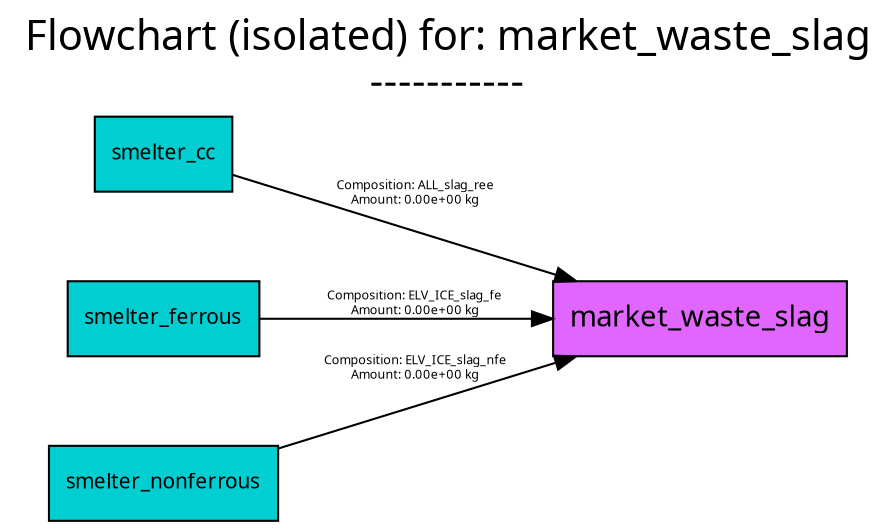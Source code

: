 digraph {
	graph [bb="0,0,383,246",
		font=Cabin,
		fontname=Cabin,
		fontsize=20,
		label="Flowchart (isolated) for: market_waste_slag
-----------",
		labeljust=c,
		labelloc=tc,
		lheight=0.61,
		lp="191.5,220",
		lwidth=5.10,
		nodesep=0.6,
		rankdir=LR,
		ranksep=0.6
	];
	node [label="\N"];
	market_waste_slag	[fillcolor=mediumorchid1,
		fontname=Cabin,
		fontsize=14,
		height=0.5,
		pos="304.5,97",
		shape=box,
		style=filled,
		width=1.8194];
	smelter_cc	[fillcolor=darkturquoise,
		fontname=Cabin,
		fontsize=10,
		height=0.5,
		pos="63,176",
		shape=box,
		style=filled,
		width=0.88889];
	smelter_cc -> market_waste_slag	[color=black,
		fontname=Cabin,
		fontsize=6,
		label="Composition: ALL_slag_ree
Amount: 0.00e+00 kg",
		lp="176,157",
		pos="e,248.82,115.04 95.31,165.67 131.65,153.68 192.55,133.6 239.12,118.24"];
	smelter_ferrous	[fillcolor=darkturquoise,
		fontname=Cabin,
		fontsize=10,
		height=0.5,
		pos="63,97",
		shape=box,
		style=filled,
		width=1.1667];
	smelter_ferrous -> market_waste_slag	[color=black,
		fontname=Cabin,
		fontsize=6,
		label="Composition: ELV_ICE_slag_fe
Amount: 0.00e+00 kg",
		lp="176,104",
		pos="e,239,97 105.17,97 139.08,97 188.03,97 228.82,97"];
	smelter_nonferrous	[fillcolor=darkturquoise,
		fontname=Cabin,
		fontsize=10,
		height=0.5,
		pos="63,18",
		shape=box,
		style=filled,
		width=1.3889];
	smelter_nonferrous -> market_waste_slag	[color=black,
		fontname=Cabin,
		fontsize=6,
		label="Composition: ELV_ICE_slag_nfe
Amount: 0.00e+00 kg",
		lp="176,73",
		pos="e,248.67,78.913 113.04,34.177 149.46,46.188 199.46,62.68 239.09,75.753"];
}
